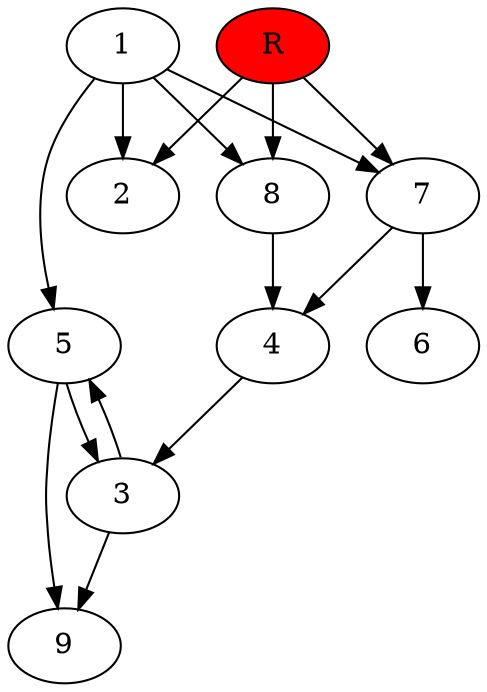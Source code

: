 digraph prb25922 {
	1
	2
	3
	4
	5
	6
	7
	8
	R [fillcolor="#ff0000" style=filled]
	1 -> 2
	1 -> 5
	1 -> 7
	1 -> 8
	3 -> 5
	3 -> 9
	4 -> 3
	5 -> 3
	5 -> 9
	7 -> 4
	7 -> 6
	8 -> 4
	R -> 2
	R -> 7
	R -> 8
}
